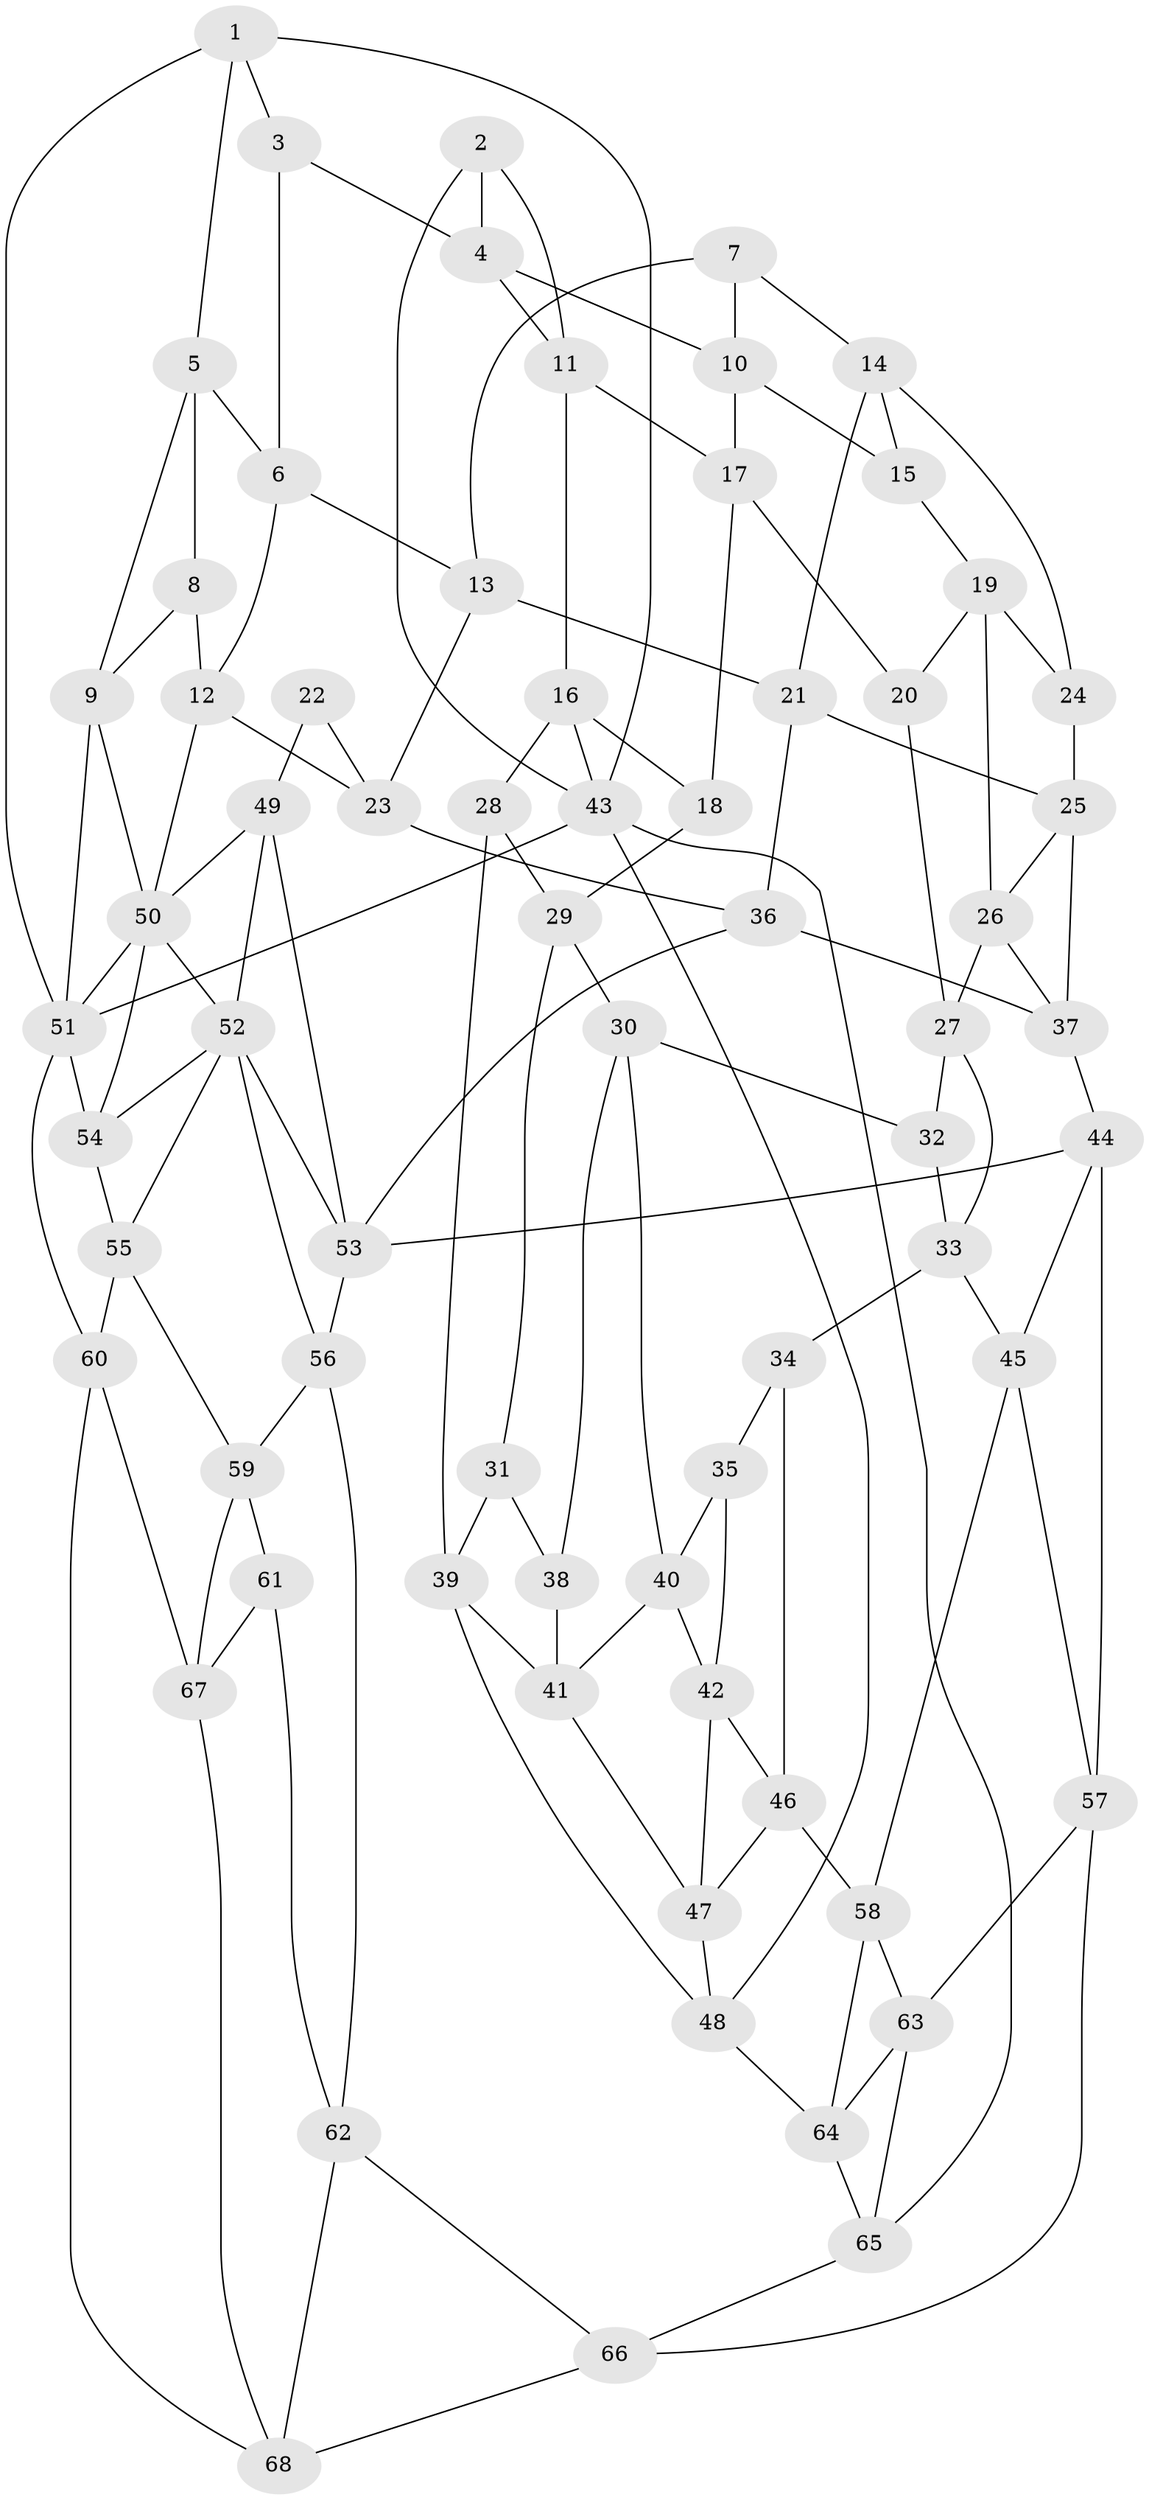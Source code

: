 // original degree distribution, {3: 0.022222222222222223, 4: 0.2222222222222222, 5: 0.5407407407407407, 6: 0.21481481481481482}
// Generated by graph-tools (version 1.1) at 2025/50/03/09/25 03:50:58]
// undirected, 68 vertices, 132 edges
graph export_dot {
graph [start="1"]
  node [color=gray90,style=filled];
  1;
  2;
  3;
  4;
  5;
  6;
  7;
  8;
  9;
  10;
  11;
  12;
  13;
  14;
  15;
  16;
  17;
  18;
  19;
  20;
  21;
  22;
  23;
  24;
  25;
  26;
  27;
  28;
  29;
  30;
  31;
  32;
  33;
  34;
  35;
  36;
  37;
  38;
  39;
  40;
  41;
  42;
  43;
  44;
  45;
  46;
  47;
  48;
  49;
  50;
  51;
  52;
  53;
  54;
  55;
  56;
  57;
  58;
  59;
  60;
  61;
  62;
  63;
  64;
  65;
  66;
  67;
  68;
  1 -- 3 [weight=1.0];
  1 -- 5 [weight=1.0];
  1 -- 43 [weight=1.0];
  1 -- 51 [weight=1.0];
  2 -- 4 [weight=1.0];
  2 -- 11 [weight=1.0];
  2 -- 43 [weight=1.0];
  3 -- 4 [weight=1.0];
  3 -- 6 [weight=1.0];
  4 -- 10 [weight=1.0];
  4 -- 11 [weight=1.0];
  5 -- 6 [weight=1.0];
  5 -- 8 [weight=1.0];
  5 -- 9 [weight=1.0];
  6 -- 12 [weight=1.0];
  6 -- 13 [weight=1.0];
  7 -- 10 [weight=1.0];
  7 -- 13 [weight=1.0];
  7 -- 14 [weight=1.0];
  8 -- 9 [weight=1.0];
  8 -- 12 [weight=1.0];
  9 -- 50 [weight=1.0];
  9 -- 51 [weight=1.0];
  10 -- 15 [weight=1.0];
  10 -- 17 [weight=1.0];
  11 -- 16 [weight=1.0];
  11 -- 17 [weight=1.0];
  12 -- 23 [weight=1.0];
  12 -- 50 [weight=1.0];
  13 -- 21 [weight=1.0];
  13 -- 23 [weight=1.0];
  14 -- 15 [weight=1.0];
  14 -- 21 [weight=1.0];
  14 -- 24 [weight=1.0];
  15 -- 19 [weight=1.0];
  16 -- 18 [weight=1.0];
  16 -- 28 [weight=1.0];
  16 -- 43 [weight=1.0];
  17 -- 18 [weight=1.0];
  17 -- 20 [weight=1.0];
  18 -- 29 [weight=1.0];
  19 -- 20 [weight=1.0];
  19 -- 24 [weight=1.0];
  19 -- 26 [weight=1.0];
  20 -- 27 [weight=1.0];
  21 -- 25 [weight=1.0];
  21 -- 36 [weight=1.0];
  22 -- 23 [weight=1.0];
  22 -- 49 [weight=2.0];
  23 -- 36 [weight=1.0];
  24 -- 25 [weight=1.0];
  25 -- 26 [weight=1.0];
  25 -- 37 [weight=1.0];
  26 -- 27 [weight=1.0];
  26 -- 37 [weight=1.0];
  27 -- 32 [weight=1.0];
  27 -- 33 [weight=1.0];
  28 -- 29 [weight=1.0];
  28 -- 39 [weight=1.0];
  29 -- 30 [weight=1.0];
  29 -- 31 [weight=1.0];
  30 -- 32 [weight=1.0];
  30 -- 38 [weight=1.0];
  30 -- 40 [weight=1.0];
  31 -- 38 [weight=1.0];
  31 -- 39 [weight=1.0];
  32 -- 33 [weight=1.0];
  33 -- 34 [weight=1.0];
  33 -- 45 [weight=1.0];
  34 -- 35 [weight=1.0];
  34 -- 46 [weight=1.0];
  35 -- 40 [weight=1.0];
  35 -- 42 [weight=1.0];
  36 -- 37 [weight=1.0];
  36 -- 53 [weight=1.0];
  37 -- 44 [weight=1.0];
  38 -- 41 [weight=2.0];
  39 -- 41 [weight=1.0];
  39 -- 48 [weight=1.0];
  40 -- 41 [weight=1.0];
  40 -- 42 [weight=1.0];
  41 -- 47 [weight=1.0];
  42 -- 46 [weight=1.0];
  42 -- 47 [weight=1.0];
  43 -- 48 [weight=1.0];
  43 -- 51 [weight=1.0];
  43 -- 65 [weight=1.0];
  44 -- 45 [weight=1.0];
  44 -- 53 [weight=1.0];
  44 -- 57 [weight=1.0];
  45 -- 57 [weight=1.0];
  45 -- 58 [weight=1.0];
  46 -- 47 [weight=1.0];
  46 -- 58 [weight=1.0];
  47 -- 48 [weight=1.0];
  48 -- 64 [weight=1.0];
  49 -- 50 [weight=1.0];
  49 -- 52 [weight=1.0];
  49 -- 53 [weight=2.0];
  50 -- 51 [weight=1.0];
  50 -- 52 [weight=1.0];
  50 -- 54 [weight=1.0];
  51 -- 54 [weight=1.0];
  51 -- 60 [weight=1.0];
  52 -- 53 [weight=1.0];
  52 -- 54 [weight=1.0];
  52 -- 55 [weight=1.0];
  52 -- 56 [weight=1.0];
  53 -- 56 [weight=1.0];
  54 -- 55 [weight=1.0];
  55 -- 59 [weight=1.0];
  55 -- 60 [weight=1.0];
  56 -- 59 [weight=1.0];
  56 -- 62 [weight=1.0];
  57 -- 63 [weight=1.0];
  57 -- 66 [weight=1.0];
  58 -- 63 [weight=1.0];
  58 -- 64 [weight=1.0];
  59 -- 61 [weight=1.0];
  59 -- 67 [weight=1.0];
  60 -- 67 [weight=1.0];
  60 -- 68 [weight=1.0];
  61 -- 62 [weight=1.0];
  61 -- 67 [weight=1.0];
  62 -- 66 [weight=1.0];
  62 -- 68 [weight=1.0];
  63 -- 64 [weight=1.0];
  63 -- 65 [weight=1.0];
  64 -- 65 [weight=1.0];
  65 -- 66 [weight=1.0];
  66 -- 68 [weight=1.0];
  67 -- 68 [weight=1.0];
}
